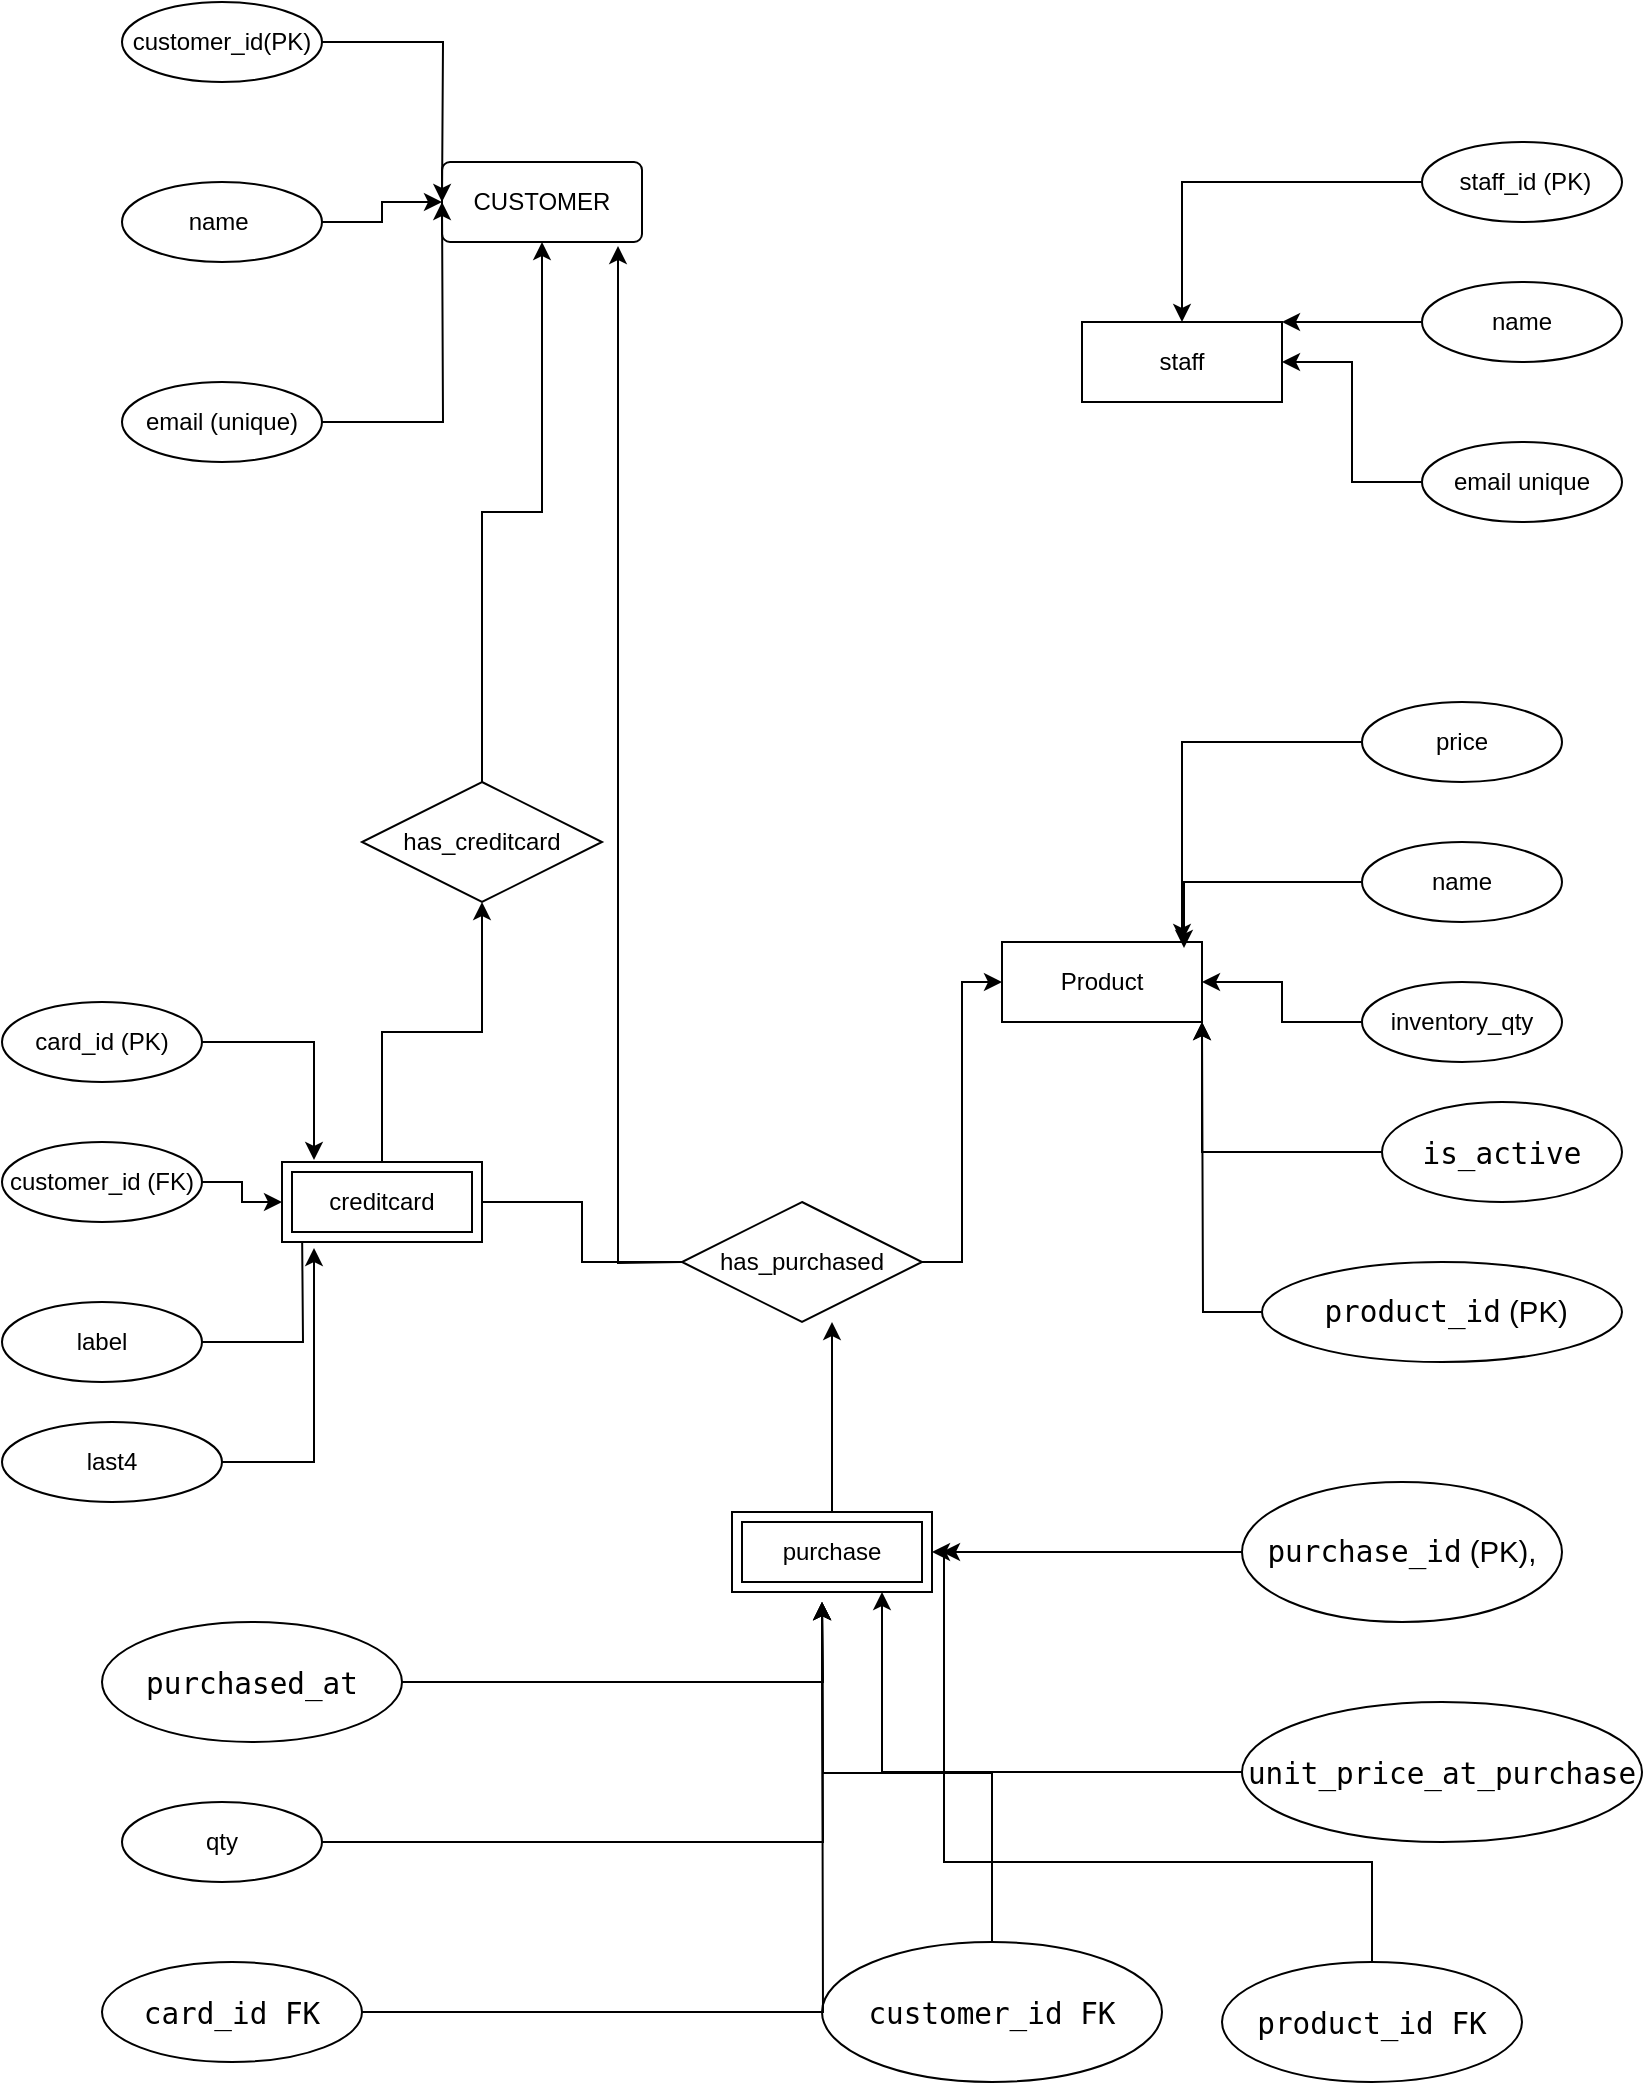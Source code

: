 <mxfile version="28.0.9">
  <diagram name="Page-1" id="0v1yllKtUW2OUrPGgUbr">
    <mxGraphModel dx="946" dy="644" grid="1" gridSize="10" guides="1" tooltips="1" connect="1" arrows="1" fold="1" page="1" pageScale="1" pageWidth="850" pageHeight="1100" math="0" shadow="0">
      <root>
        <mxCell id="0" />
        <mxCell id="1" parent="0" />
        <mxCell id="hHlM28MzZSMUkkajqJ01-4" value="CUSTOMER" style="rounded=1;arcSize=10;whiteSpace=wrap;html=1;align=center;" vertex="1" parent="1">
          <mxGeometry x="230" y="100" width="100" height="40" as="geometry" />
        </mxCell>
        <mxCell id="hHlM28MzZSMUkkajqJ01-11" style="edgeStyle=orthogonalEdgeStyle;rounded=0;orthogonalLoop=1;jettySize=auto;html=1;exitX=1;exitY=0.5;exitDx=0;exitDy=0;" edge="1" parent="1" source="hHlM28MzZSMUkkajqJ01-6">
          <mxGeometry relative="1" as="geometry">
            <mxPoint x="230" y="120" as="targetPoint" />
          </mxGeometry>
        </mxCell>
        <mxCell id="hHlM28MzZSMUkkajqJ01-6" value="customer_id(PK)" style="ellipse;whiteSpace=wrap;html=1;align=center;" vertex="1" parent="1">
          <mxGeometry x="70" y="20" width="100" height="40" as="geometry" />
        </mxCell>
        <mxCell id="hHlM28MzZSMUkkajqJ01-9" style="edgeStyle=orthogonalEdgeStyle;rounded=0;orthogonalLoop=1;jettySize=auto;html=1;exitX=1;exitY=0.5;exitDx=0;exitDy=0;" edge="1" parent="1" source="hHlM28MzZSMUkkajqJ01-7" target="hHlM28MzZSMUkkajqJ01-4">
          <mxGeometry relative="1" as="geometry" />
        </mxCell>
        <mxCell id="hHlM28MzZSMUkkajqJ01-7" value="name&amp;nbsp;" style="ellipse;whiteSpace=wrap;html=1;align=center;" vertex="1" parent="1">
          <mxGeometry x="70" y="110" width="100" height="40" as="geometry" />
        </mxCell>
        <mxCell id="hHlM28MzZSMUkkajqJ01-10" style="edgeStyle=orthogonalEdgeStyle;rounded=0;orthogonalLoop=1;jettySize=auto;html=1;exitX=1;exitY=0.5;exitDx=0;exitDy=0;" edge="1" parent="1" source="hHlM28MzZSMUkkajqJ01-8">
          <mxGeometry relative="1" as="geometry">
            <mxPoint x="230" y="120" as="targetPoint" />
          </mxGeometry>
        </mxCell>
        <mxCell id="hHlM28MzZSMUkkajqJ01-8" value="email (unique)" style="ellipse;whiteSpace=wrap;html=1;align=center;" vertex="1" parent="1">
          <mxGeometry x="70" y="210" width="100" height="40" as="geometry" />
        </mxCell>
        <mxCell id="hHlM28MzZSMUkkajqJ01-63" style="edgeStyle=orthogonalEdgeStyle;rounded=0;orthogonalLoop=1;jettySize=auto;html=1;entryX=0.5;entryY=1;entryDx=0;entryDy=0;" edge="1" parent="1" source="hHlM28MzZSMUkkajqJ01-13" target="hHlM28MzZSMUkkajqJ01-61">
          <mxGeometry relative="1" as="geometry" />
        </mxCell>
        <mxCell id="hHlM28MzZSMUkkajqJ01-13" value="CreditCard" style="whiteSpace=wrap;html=1;align=center;" vertex="1" parent="1">
          <mxGeometry x="150" y="600" width="100" height="40" as="geometry" />
        </mxCell>
        <mxCell id="hHlM28MzZSMUkkajqJ01-14" value="card_id (PK)" style="ellipse;whiteSpace=wrap;html=1;align=center;" vertex="1" parent="1">
          <mxGeometry x="10" y="520" width="100" height="40" as="geometry" />
        </mxCell>
        <mxCell id="hHlM28MzZSMUkkajqJ01-19" style="edgeStyle=orthogonalEdgeStyle;rounded=0;orthogonalLoop=1;jettySize=auto;html=1;exitX=1;exitY=0.5;exitDx=0;exitDy=0;" edge="1" parent="1" source="hHlM28MzZSMUkkajqJ01-15" target="hHlM28MzZSMUkkajqJ01-13">
          <mxGeometry relative="1" as="geometry" />
        </mxCell>
        <mxCell id="hHlM28MzZSMUkkajqJ01-15" value="customer_id (FK)" style="ellipse;whiteSpace=wrap;html=1;align=center;" vertex="1" parent="1">
          <mxGeometry x="10" y="590" width="100" height="40" as="geometry" />
        </mxCell>
        <mxCell id="hHlM28MzZSMUkkajqJ01-20" style="edgeStyle=orthogonalEdgeStyle;rounded=0;orthogonalLoop=1;jettySize=auto;html=1;exitX=1;exitY=0.5;exitDx=0;exitDy=0;" edge="1" parent="1" source="hHlM28MzZSMUkkajqJ01-16">
          <mxGeometry relative="1" as="geometry">
            <mxPoint x="160" y="630" as="targetPoint" />
          </mxGeometry>
        </mxCell>
        <mxCell id="hHlM28MzZSMUkkajqJ01-16" value="label" style="ellipse;whiteSpace=wrap;html=1;align=center;" vertex="1" parent="1">
          <mxGeometry x="10" y="670" width="100" height="40" as="geometry" />
        </mxCell>
        <mxCell id="hHlM28MzZSMUkkajqJ01-17" value="last4" style="ellipse;whiteSpace=wrap;html=1;align=center;" vertex="1" parent="1">
          <mxGeometry x="10" y="730" width="110" height="40" as="geometry" />
        </mxCell>
        <mxCell id="hHlM28MzZSMUkkajqJ01-18" style="edgeStyle=orthogonalEdgeStyle;rounded=0;orthogonalLoop=1;jettySize=auto;html=1;exitX=1;exitY=0.5;exitDx=0;exitDy=0;entryX=0.16;entryY=-0.025;entryDx=0;entryDy=0;entryPerimeter=0;" edge="1" parent="1" source="hHlM28MzZSMUkkajqJ01-14" target="hHlM28MzZSMUkkajqJ01-13">
          <mxGeometry relative="1" as="geometry" />
        </mxCell>
        <mxCell id="hHlM28MzZSMUkkajqJ01-22" style="edgeStyle=orthogonalEdgeStyle;rounded=0;orthogonalLoop=1;jettySize=auto;html=1;exitX=1;exitY=0.5;exitDx=0;exitDy=0;entryX=0.16;entryY=1.075;entryDx=0;entryDy=0;entryPerimeter=0;" edge="1" parent="1" source="hHlM28MzZSMUkkajqJ01-17" target="hHlM28MzZSMUkkajqJ01-13">
          <mxGeometry relative="1" as="geometry" />
        </mxCell>
        <mxCell id="hHlM28MzZSMUkkajqJ01-23" value="staff" style="whiteSpace=wrap;html=1;align=center;" vertex="1" parent="1">
          <mxGeometry x="550" y="180" width="100" height="40" as="geometry" />
        </mxCell>
        <mxCell id="hHlM28MzZSMUkkajqJ01-32" style="edgeStyle=orthogonalEdgeStyle;rounded=0;orthogonalLoop=1;jettySize=auto;html=1;" edge="1" parent="1" source="hHlM28MzZSMUkkajqJ01-24" target="hHlM28MzZSMUkkajqJ01-23">
          <mxGeometry relative="1" as="geometry" />
        </mxCell>
        <mxCell id="hHlM28MzZSMUkkajqJ01-24" value="&amp;nbsp;staff_id (PK)" style="ellipse;whiteSpace=wrap;html=1;align=center;" vertex="1" parent="1">
          <mxGeometry x="720" y="90" width="100" height="40" as="geometry" />
        </mxCell>
        <mxCell id="hHlM28MzZSMUkkajqJ01-30" style="edgeStyle=orthogonalEdgeStyle;rounded=0;orthogonalLoop=1;jettySize=auto;html=1;" edge="1" parent="1" source="hHlM28MzZSMUkkajqJ01-25">
          <mxGeometry relative="1" as="geometry">
            <mxPoint x="650" y="180" as="targetPoint" />
          </mxGeometry>
        </mxCell>
        <mxCell id="hHlM28MzZSMUkkajqJ01-25" value="name" style="ellipse;whiteSpace=wrap;html=1;align=center;" vertex="1" parent="1">
          <mxGeometry x="720" y="160" width="100" height="40" as="geometry" />
        </mxCell>
        <mxCell id="hHlM28MzZSMUkkajqJ01-28" style="edgeStyle=orthogonalEdgeStyle;rounded=0;orthogonalLoop=1;jettySize=auto;html=1;entryX=1;entryY=0.5;entryDx=0;entryDy=0;" edge="1" parent="1" source="hHlM28MzZSMUkkajqJ01-26" target="hHlM28MzZSMUkkajqJ01-23">
          <mxGeometry relative="1" as="geometry" />
        </mxCell>
        <mxCell id="hHlM28MzZSMUkkajqJ01-26" value="email unique" style="ellipse;whiteSpace=wrap;html=1;align=center;" vertex="1" parent="1">
          <mxGeometry x="720" y="240" width="100" height="40" as="geometry" />
        </mxCell>
        <mxCell id="hHlM28MzZSMUkkajqJ01-31" value="Product" style="whiteSpace=wrap;html=1;align=center;" vertex="1" parent="1">
          <mxGeometry x="510" y="490" width="100" height="40" as="geometry" />
        </mxCell>
        <mxCell id="hHlM28MzZSMUkkajqJ01-42" style="edgeStyle=orthogonalEdgeStyle;rounded=0;orthogonalLoop=1;jettySize=auto;html=1;exitX=0;exitY=0.5;exitDx=0;exitDy=0;" edge="1" parent="1" source="hHlM28MzZSMUkkajqJ01-33">
          <mxGeometry relative="1" as="geometry">
            <mxPoint x="610" y="530" as="targetPoint" />
          </mxGeometry>
        </mxCell>
        <mxCell id="hHlM28MzZSMUkkajqJ01-33" value="&lt;span id=&quot;docs-internal-guid-c3987e13-7fff-0c7a-d872-922a6de6781b&quot;&gt;&lt;span style=&quot;font-size: 11pt; font-family: Arial, sans-serif; color: rgb(0, 0, 0); background-color: transparent; font-weight: 700; font-variant-numeric: normal; font-variant-east-asian: normal; font-variant-alternates: normal; font-variant-position: normal; font-variant-emoji: normal; vertical-align: baseline; white-space-collapse: preserve;&quot;&gt;&amp;nbsp;&lt;/span&gt;&lt;span style=&quot;font-size: 11pt; font-family: &amp;quot;Roboto Mono&amp;quot;, monospace; color: rgb(0, 0, 0); background-color: transparent; font-variant-numeric: normal; font-variant-east-asian: normal; font-variant-alternates: normal; font-variant-position: normal; font-variant-emoji: normal; vertical-align: baseline; white-space-collapse: preserve;&quot;&gt;product_id&lt;/span&gt;&lt;span style=&quot;font-size: 11pt; font-family: Arial, sans-serif; color: rgb(0, 0, 0); background-color: transparent; font-variant-numeric: normal; font-variant-east-asian: normal; font-variant-alternates: normal; font-variant-position: normal; font-variant-emoji: normal; vertical-align: baseline; white-space-collapse: preserve;&quot;&gt; (PK)&lt;/span&gt;&lt;/span&gt;" style="ellipse;whiteSpace=wrap;html=1;align=center;" vertex="1" parent="1">
          <mxGeometry x="640" y="650" width="180" height="50" as="geometry" />
        </mxCell>
        <mxCell id="hHlM28MzZSMUkkajqJ01-34" value="name" style="ellipse;whiteSpace=wrap;html=1;align=center;" vertex="1" parent="1">
          <mxGeometry x="690" y="440" width="100" height="40" as="geometry" />
        </mxCell>
        <mxCell id="hHlM28MzZSMUkkajqJ01-35" value="price" style="ellipse;whiteSpace=wrap;html=1;align=center;" vertex="1" parent="1">
          <mxGeometry x="690" y="370" width="100" height="40" as="geometry" />
        </mxCell>
        <mxCell id="hHlM28MzZSMUkkajqJ01-40" style="edgeStyle=orthogonalEdgeStyle;rounded=0;orthogonalLoop=1;jettySize=auto;html=1;entryX=1;entryY=0.5;entryDx=0;entryDy=0;" edge="1" parent="1" source="hHlM28MzZSMUkkajqJ01-36" target="hHlM28MzZSMUkkajqJ01-31">
          <mxGeometry relative="1" as="geometry" />
        </mxCell>
        <mxCell id="hHlM28MzZSMUkkajqJ01-36" value="inventory_qty" style="ellipse;whiteSpace=wrap;html=1;align=center;" vertex="1" parent="1">
          <mxGeometry x="690" y="510" width="100" height="40" as="geometry" />
        </mxCell>
        <mxCell id="hHlM28MzZSMUkkajqJ01-41" style="edgeStyle=orthogonalEdgeStyle;rounded=0;orthogonalLoop=1;jettySize=auto;html=1;entryX=1;entryY=1;entryDx=0;entryDy=0;" edge="1" parent="1" source="hHlM28MzZSMUkkajqJ01-37" target="hHlM28MzZSMUkkajqJ01-31">
          <mxGeometry relative="1" as="geometry" />
        </mxCell>
        <mxCell id="hHlM28MzZSMUkkajqJ01-37" value="&lt;span id=&quot;docs-internal-guid-151cb40c-7fff-f112-60cf-f37c11516376&quot;&gt;&lt;span style=&quot;font-size: 11pt; font-family: &amp;quot;Roboto Mono&amp;quot;, monospace; color: rgb(0, 0, 0); background-color: transparent; font-variant-numeric: normal; font-variant-east-asian: normal; font-variant-alternates: normal; font-variant-position: normal; font-variant-emoji: normal; vertical-align: baseline; white-space-collapse: preserve;&quot;&gt;is_active&lt;/span&gt;&lt;/span&gt;" style="ellipse;whiteSpace=wrap;html=1;align=center;" vertex="1" parent="1">
          <mxGeometry x="700" y="570" width="120" height="50" as="geometry" />
        </mxCell>
        <mxCell id="hHlM28MzZSMUkkajqJ01-38" style="edgeStyle=orthogonalEdgeStyle;rounded=0;orthogonalLoop=1;jettySize=auto;html=1;entryX=0.9;entryY=0;entryDx=0;entryDy=0;entryPerimeter=0;" edge="1" parent="1" source="hHlM28MzZSMUkkajqJ01-35" target="hHlM28MzZSMUkkajqJ01-31">
          <mxGeometry relative="1" as="geometry" />
        </mxCell>
        <mxCell id="hHlM28MzZSMUkkajqJ01-39" style="edgeStyle=orthogonalEdgeStyle;rounded=0;orthogonalLoop=1;jettySize=auto;html=1;entryX=0.91;entryY=0.075;entryDx=0;entryDy=0;entryPerimeter=0;" edge="1" parent="1" source="hHlM28MzZSMUkkajqJ01-34" target="hHlM28MzZSMUkkajqJ01-31">
          <mxGeometry relative="1" as="geometry" />
        </mxCell>
        <mxCell id="hHlM28MzZSMUkkajqJ01-43" value="Purchase" style="whiteSpace=wrap;html=1;align=center;" vertex="1" parent="1">
          <mxGeometry x="375" y="775" width="100" height="40" as="geometry" />
        </mxCell>
        <mxCell id="hHlM28MzZSMUkkajqJ01-59" style="edgeStyle=orthogonalEdgeStyle;rounded=0;orthogonalLoop=1;jettySize=auto;html=1;" edge="1" parent="1" source="hHlM28MzZSMUkkajqJ01-44">
          <mxGeometry relative="1" as="geometry">
            <mxPoint x="480" y="795" as="targetPoint" />
          </mxGeometry>
        </mxCell>
        <mxCell id="hHlM28MzZSMUkkajqJ01-44" value="&lt;span id=&quot;docs-internal-guid-2d2c766b-7fff-1be8-6514-a5cba2c524f0&quot;&gt;&lt;span style=&quot;font-size: 11pt; font-family: &amp;quot;Roboto Mono&amp;quot;, monospace; color: rgb(0, 0, 0); background-color: transparent; font-variant-numeric: normal; font-variant-east-asian: normal; font-variant-alternates: normal; font-variant-position: normal; font-variant-emoji: normal; vertical-align: baseline; white-space-collapse: preserve;&quot;&gt;purchase_id&lt;/span&gt;&lt;span style=&quot;font-size: 11pt; font-family: Arial, sans-serif; color: rgb(0, 0, 0); background-color: transparent; font-variant-numeric: normal; font-variant-east-asian: normal; font-variant-alternates: normal; font-variant-position: normal; font-variant-emoji: normal; vertical-align: baseline; white-space-collapse: preserve;&quot;&gt; (PK),&lt;/span&gt;&lt;/span&gt;" style="ellipse;whiteSpace=wrap;html=1;align=center;" vertex="1" parent="1">
          <mxGeometry x="630" y="760" width="160" height="70" as="geometry" />
        </mxCell>
        <mxCell id="hHlM28MzZSMUkkajqJ01-55" style="edgeStyle=orthogonalEdgeStyle;rounded=0;orthogonalLoop=1;jettySize=auto;html=1;" edge="1" parent="1" source="hHlM28MzZSMUkkajqJ01-45">
          <mxGeometry relative="1" as="geometry">
            <mxPoint x="420" y="820" as="targetPoint" />
          </mxGeometry>
        </mxCell>
        <mxCell id="hHlM28MzZSMUkkajqJ01-45" value="&lt;span id=&quot;docs-internal-guid-36253c3e-7fff-6138-d634-143a5c4168e9&quot;&gt;&lt;span style=&quot;font-size: 11pt; font-family: &amp;quot;Roboto Mono&amp;quot;, monospace; color: rgb(0, 0, 0); background-color: transparent; font-variant-numeric: normal; font-variant-east-asian: normal; font-variant-alternates: normal; font-variant-position: normal; font-variant-emoji: normal; vertical-align: baseline; white-space-collapse: preserve;&quot;&gt;customer_id FK&lt;/span&gt;&lt;/span&gt;" style="ellipse;whiteSpace=wrap;html=1;align=center;" vertex="1" parent="1">
          <mxGeometry x="420" y="990" width="170" height="70" as="geometry" />
        </mxCell>
        <mxCell id="hHlM28MzZSMUkkajqJ01-57" style="edgeStyle=orthogonalEdgeStyle;rounded=0;orthogonalLoop=1;jettySize=auto;html=1;entryX=1;entryY=0.5;entryDx=0;entryDy=0;" edge="1" parent="1" source="hHlM28MzZSMUkkajqJ01-46" target="hHlM28MzZSMUkkajqJ01-43">
          <mxGeometry relative="1" as="geometry">
            <mxPoint x="480" y="790" as="targetPoint" />
            <Array as="points">
              <mxPoint x="695" y="950" />
              <mxPoint x="481" y="950" />
              <mxPoint x="481" y="795" />
            </Array>
          </mxGeometry>
        </mxCell>
        <mxCell id="hHlM28MzZSMUkkajqJ01-46" value="&lt;span id=&quot;docs-internal-guid-874714f6-7fff-b461-4e60-a2f80bc27d3c&quot;&gt;&lt;span style=&quot;font-size: 11pt; font-family: &amp;quot;Roboto Mono&amp;quot;, monospace; color: rgb(0, 0, 0); background-color: transparent; font-variant-numeric: normal; font-variant-east-asian: normal; font-variant-alternates: normal; font-variant-position: normal; font-variant-emoji: normal; vertical-align: baseline; white-space-collapse: preserve;&quot;&gt;product_id FK&lt;/span&gt;&lt;/span&gt;" style="ellipse;whiteSpace=wrap;html=1;align=center;" vertex="1" parent="1">
          <mxGeometry x="620" y="1000" width="150" height="60" as="geometry" />
        </mxCell>
        <mxCell id="hHlM28MzZSMUkkajqJ01-56" style="edgeStyle=orthogonalEdgeStyle;rounded=0;orthogonalLoop=1;jettySize=auto;html=1;" edge="1" parent="1" source="hHlM28MzZSMUkkajqJ01-47">
          <mxGeometry relative="1" as="geometry">
            <mxPoint x="420" y="820" as="targetPoint" />
          </mxGeometry>
        </mxCell>
        <mxCell id="hHlM28MzZSMUkkajqJ01-47" value="&lt;span id=&quot;docs-internal-guid-5f84fcfd-7fff-f3d3-9085-7ee2bbb3759f&quot;&gt;&lt;span style=&quot;font-size: 11pt; font-family: &amp;quot;Roboto Mono&amp;quot;, monospace; color: rgb(0, 0, 0); background-color: transparent; font-variant-numeric: normal; font-variant-east-asian: normal; font-variant-alternates: normal; font-variant-position: normal; font-variant-emoji: normal; vertical-align: baseline; white-space-collapse: preserve;&quot;&gt;card_id FK&lt;/span&gt;&lt;/span&gt;" style="ellipse;whiteSpace=wrap;html=1;align=center;" vertex="1" parent="1">
          <mxGeometry x="60" y="1000" width="130" height="50" as="geometry" />
        </mxCell>
        <mxCell id="hHlM28MzZSMUkkajqJ01-52" style="edgeStyle=orthogonalEdgeStyle;rounded=0;orthogonalLoop=1;jettySize=auto;html=1;" edge="1" parent="1" source="hHlM28MzZSMUkkajqJ01-49">
          <mxGeometry relative="1" as="geometry">
            <mxPoint x="420" y="820" as="targetPoint" />
          </mxGeometry>
        </mxCell>
        <mxCell id="hHlM28MzZSMUkkajqJ01-49" value="qty" style="ellipse;whiteSpace=wrap;html=1;align=center;" vertex="1" parent="1">
          <mxGeometry x="70" y="920" width="100" height="40" as="geometry" />
        </mxCell>
        <mxCell id="hHlM28MzZSMUkkajqJ01-58" style="edgeStyle=orthogonalEdgeStyle;rounded=0;orthogonalLoop=1;jettySize=auto;html=1;entryX=0.75;entryY=1;entryDx=0;entryDy=0;" edge="1" parent="1" source="hHlM28MzZSMUkkajqJ01-50" target="hHlM28MzZSMUkkajqJ01-43">
          <mxGeometry relative="1" as="geometry" />
        </mxCell>
        <mxCell id="hHlM28MzZSMUkkajqJ01-50" value="&lt;span id=&quot;docs-internal-guid-6f944268-7fff-6517-c710-9ed822020281&quot;&gt;&lt;span style=&quot;font-size: 11pt; font-family: &amp;quot;Roboto Mono&amp;quot;, monospace; color: rgb(0, 0, 0); background-color: transparent; font-variant-numeric: normal; font-variant-east-asian: normal; font-variant-alternates: normal; font-variant-position: normal; font-variant-emoji: normal; vertical-align: baseline; white-space-collapse: preserve;&quot;&gt;unit_price_at_purchase&lt;/span&gt;&lt;/span&gt;" style="ellipse;whiteSpace=wrap;html=1;align=center;" vertex="1" parent="1">
          <mxGeometry x="630" y="870" width="200" height="70" as="geometry" />
        </mxCell>
        <mxCell id="hHlM28MzZSMUkkajqJ01-53" style="edgeStyle=orthogonalEdgeStyle;rounded=0;orthogonalLoop=1;jettySize=auto;html=1;exitX=1;exitY=0.5;exitDx=0;exitDy=0;" edge="1" parent="1" source="hHlM28MzZSMUkkajqJ01-51">
          <mxGeometry relative="1" as="geometry">
            <mxPoint x="420" y="820" as="targetPoint" />
          </mxGeometry>
        </mxCell>
        <mxCell id="hHlM28MzZSMUkkajqJ01-51" value="&lt;span id=&quot;docs-internal-guid-bdd6c23f-7fff-99c3-2863-8c61be407bb8&quot;&gt;&lt;span style=&quot;font-size: 11pt; font-family: &amp;quot;Roboto Mono&amp;quot;, monospace; color: rgb(0, 0, 0); background-color: transparent; font-variant-numeric: normal; font-variant-east-asian: normal; font-variant-alternates: normal; font-variant-position: normal; font-variant-emoji: normal; vertical-align: baseline; white-space-collapse: preserve;&quot;&gt;purchased_at&lt;/span&gt;&lt;/span&gt;" style="ellipse;whiteSpace=wrap;html=1;align=center;" vertex="1" parent="1">
          <mxGeometry x="60" y="830" width="150" height="60" as="geometry" />
        </mxCell>
        <mxCell id="hHlM28MzZSMUkkajqJ01-68" style="edgeStyle=orthogonalEdgeStyle;rounded=0;orthogonalLoop=1;jettySize=auto;html=1;entryX=1;entryY=0.5;entryDx=0;entryDy=0;endArrow=none;endFill=0;" edge="1" parent="1" source="hHlM28MzZSMUkkajqJ01-60" target="hHlM28MzZSMUkkajqJ01-67">
          <mxGeometry relative="1" as="geometry" />
        </mxCell>
        <mxCell id="hHlM28MzZSMUkkajqJ01-69" style="edgeStyle=orthogonalEdgeStyle;rounded=0;orthogonalLoop=1;jettySize=auto;html=1;entryX=0;entryY=0.5;entryDx=0;entryDy=0;" edge="1" parent="1" source="hHlM28MzZSMUkkajqJ01-60" target="hHlM28MzZSMUkkajqJ01-31">
          <mxGeometry relative="1" as="geometry" />
        </mxCell>
        <mxCell id="hHlM28MzZSMUkkajqJ01-60" value="has_purchased" style="shape=rhombus;perimeter=rhombusPerimeter;whiteSpace=wrap;html=1;align=center;" vertex="1" parent="1">
          <mxGeometry x="350" y="620" width="120" height="60" as="geometry" />
        </mxCell>
        <mxCell id="hHlM28MzZSMUkkajqJ01-62" style="edgeStyle=orthogonalEdgeStyle;rounded=0;orthogonalLoop=1;jettySize=auto;html=1;" edge="1" parent="1" source="hHlM28MzZSMUkkajqJ01-61" target="hHlM28MzZSMUkkajqJ01-4">
          <mxGeometry relative="1" as="geometry" />
        </mxCell>
        <mxCell id="hHlM28MzZSMUkkajqJ01-61" value="has_creditcard" style="shape=rhombus;perimeter=rhombusPerimeter;whiteSpace=wrap;html=1;align=center;" vertex="1" parent="1">
          <mxGeometry x="190" y="410" width="120" height="60" as="geometry" />
        </mxCell>
        <mxCell id="hHlM28MzZSMUkkajqJ01-64" style="edgeStyle=orthogonalEdgeStyle;rounded=0;orthogonalLoop=1;jettySize=auto;html=1;entryX=0.88;entryY=1.05;entryDx=0;entryDy=0;entryPerimeter=0;" edge="1" parent="1" target="hHlM28MzZSMUkkajqJ01-4">
          <mxGeometry relative="1" as="geometry">
            <mxPoint x="350" y="650" as="sourcePoint" />
          </mxGeometry>
        </mxCell>
        <mxCell id="hHlM28MzZSMUkkajqJ01-65" style="edgeStyle=orthogonalEdgeStyle;rounded=0;orthogonalLoop=1;jettySize=auto;html=1;entryX=0.625;entryY=1;entryDx=0;entryDy=0;entryPerimeter=0;" edge="1" parent="1" source="hHlM28MzZSMUkkajqJ01-43" target="hHlM28MzZSMUkkajqJ01-60">
          <mxGeometry relative="1" as="geometry" />
        </mxCell>
        <mxCell id="hHlM28MzZSMUkkajqJ01-66" value="purchase" style="shape=ext;margin=3;double=1;whiteSpace=wrap;html=1;align=center;" vertex="1" parent="1">
          <mxGeometry x="375" y="775" width="100" height="40" as="geometry" />
        </mxCell>
        <mxCell id="hHlM28MzZSMUkkajqJ01-67" value="creditcard" style="shape=ext;margin=3;double=1;whiteSpace=wrap;html=1;align=center;" vertex="1" parent="1">
          <mxGeometry x="150" y="600" width="100" height="40" as="geometry" />
        </mxCell>
      </root>
    </mxGraphModel>
  </diagram>
</mxfile>
